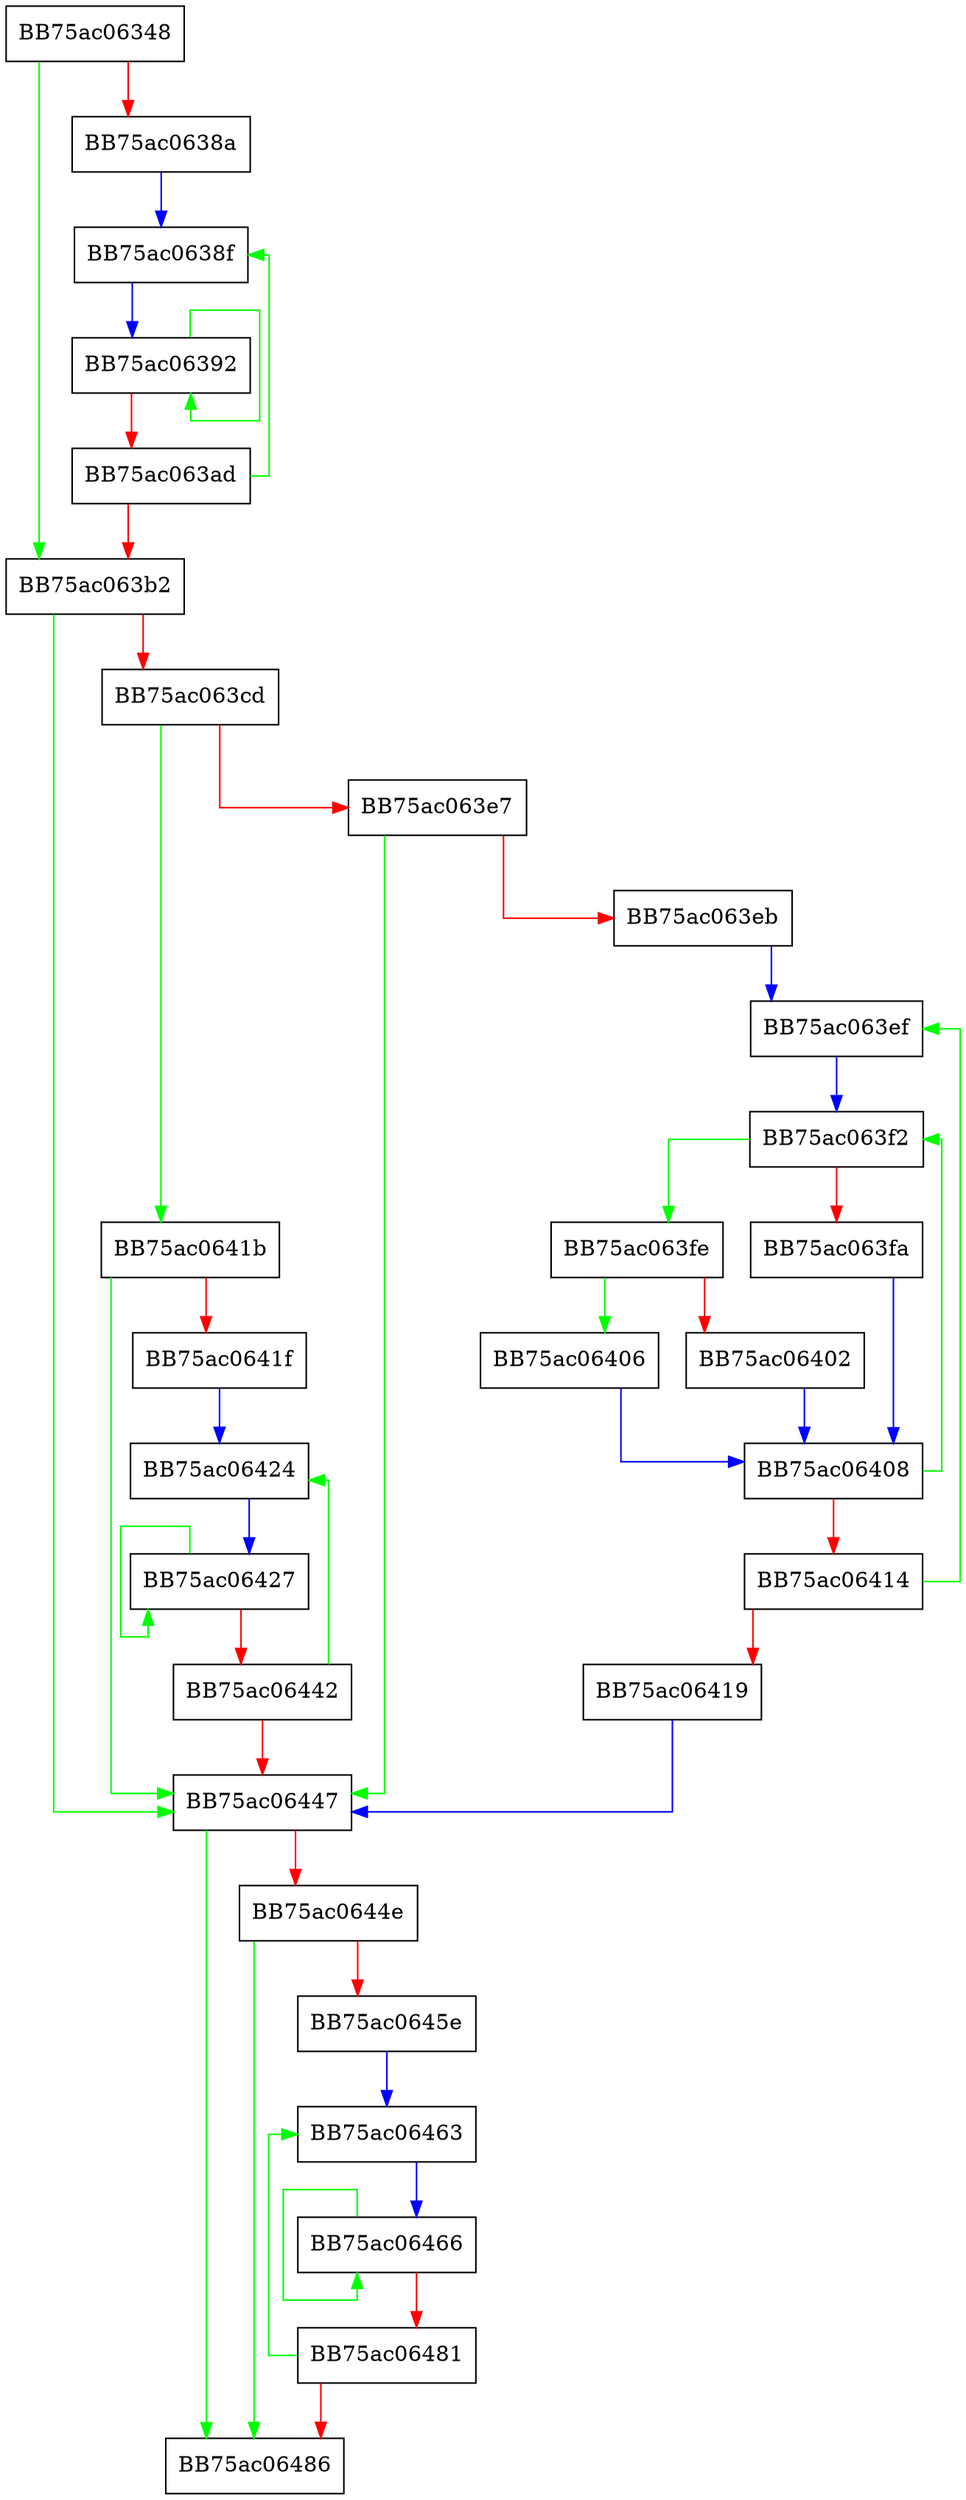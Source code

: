digraph ZSTD_reduceIndex {
  node [shape="box"];
  graph [splines=ortho];
  BB75ac06348 -> BB75ac063b2 [color="green"];
  BB75ac06348 -> BB75ac0638a [color="red"];
  BB75ac0638a -> BB75ac0638f [color="blue"];
  BB75ac0638f -> BB75ac06392 [color="blue"];
  BB75ac06392 -> BB75ac06392 [color="green"];
  BB75ac06392 -> BB75ac063ad [color="red"];
  BB75ac063ad -> BB75ac0638f [color="green"];
  BB75ac063ad -> BB75ac063b2 [color="red"];
  BB75ac063b2 -> BB75ac06447 [color="green"];
  BB75ac063b2 -> BB75ac063cd [color="red"];
  BB75ac063cd -> BB75ac0641b [color="green"];
  BB75ac063cd -> BB75ac063e7 [color="red"];
  BB75ac063e7 -> BB75ac06447 [color="green"];
  BB75ac063e7 -> BB75ac063eb [color="red"];
  BB75ac063eb -> BB75ac063ef [color="blue"];
  BB75ac063ef -> BB75ac063f2 [color="blue"];
  BB75ac063f2 -> BB75ac063fe [color="green"];
  BB75ac063f2 -> BB75ac063fa [color="red"];
  BB75ac063fa -> BB75ac06408 [color="blue"];
  BB75ac063fe -> BB75ac06406 [color="green"];
  BB75ac063fe -> BB75ac06402 [color="red"];
  BB75ac06402 -> BB75ac06408 [color="blue"];
  BB75ac06406 -> BB75ac06408 [color="blue"];
  BB75ac06408 -> BB75ac063f2 [color="green"];
  BB75ac06408 -> BB75ac06414 [color="red"];
  BB75ac06414 -> BB75ac063ef [color="green"];
  BB75ac06414 -> BB75ac06419 [color="red"];
  BB75ac06419 -> BB75ac06447 [color="blue"];
  BB75ac0641b -> BB75ac06447 [color="green"];
  BB75ac0641b -> BB75ac0641f [color="red"];
  BB75ac0641f -> BB75ac06424 [color="blue"];
  BB75ac06424 -> BB75ac06427 [color="blue"];
  BB75ac06427 -> BB75ac06427 [color="green"];
  BB75ac06427 -> BB75ac06442 [color="red"];
  BB75ac06442 -> BB75ac06424 [color="green"];
  BB75ac06442 -> BB75ac06447 [color="red"];
  BB75ac06447 -> BB75ac06486 [color="green"];
  BB75ac06447 -> BB75ac0644e [color="red"];
  BB75ac0644e -> BB75ac06486 [color="green"];
  BB75ac0644e -> BB75ac0645e [color="red"];
  BB75ac0645e -> BB75ac06463 [color="blue"];
  BB75ac06463 -> BB75ac06466 [color="blue"];
  BB75ac06466 -> BB75ac06466 [color="green"];
  BB75ac06466 -> BB75ac06481 [color="red"];
  BB75ac06481 -> BB75ac06463 [color="green"];
  BB75ac06481 -> BB75ac06486 [color="red"];
}